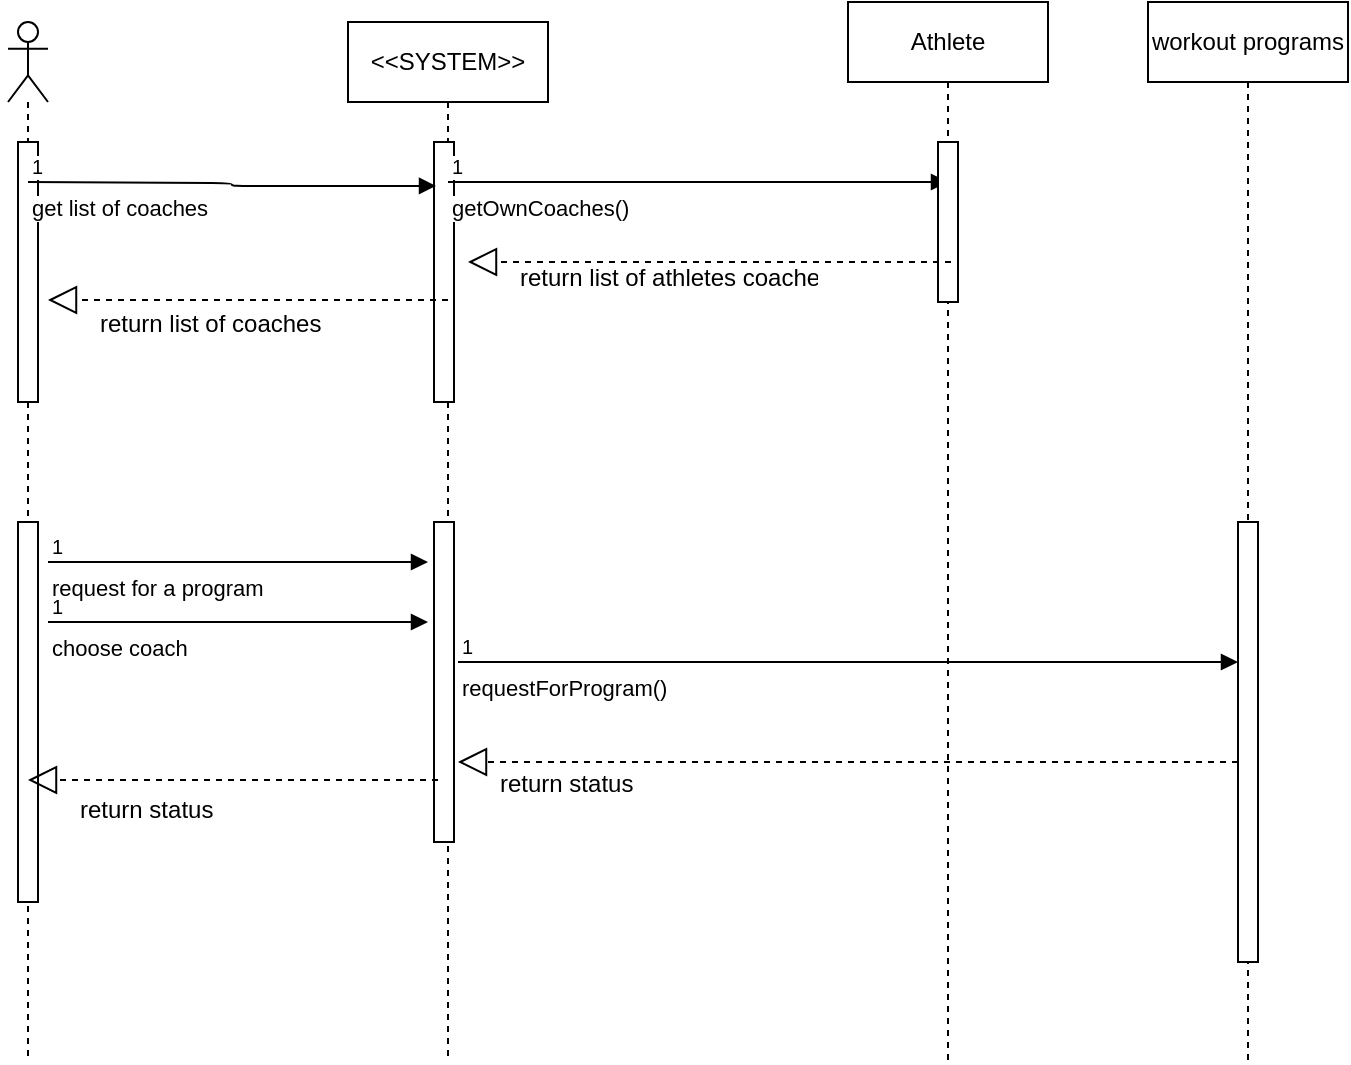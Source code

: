 <mxfile version="12.3.8" type="github" pages="1">
  <diagram id="xR1NO-RbYIgYDlHg0HIo" name="Page-1">
    <mxGraphModel dx="1408" dy="792" grid="1" gridSize="10" guides="1" tooltips="1" connect="1" arrows="1" fold="1" page="1" pageScale="1" pageWidth="850" pageHeight="1100" math="0" shadow="0">
      <root>
        <mxCell id="0"/>
        <mxCell id="1" parent="0"/>
        <mxCell id="CoEcBkly0u2FdhkzZ3iZ-1" value="&amp;lt;&amp;lt;SYSTEM&amp;gt;&amp;gt;" style="shape=umlLifeline;perimeter=lifelinePerimeter;whiteSpace=wrap;html=1;container=1;collapsible=0;recursiveResize=0;outlineConnect=0;" vertex="1" parent="1">
          <mxGeometry x="270" y="170" width="100" height="520" as="geometry"/>
        </mxCell>
        <mxCell id="CoEcBkly0u2FdhkzZ3iZ-14" value="" style="html=1;points=[];perimeter=orthogonalPerimeter;" vertex="1" parent="CoEcBkly0u2FdhkzZ3iZ-1">
          <mxGeometry x="43" y="60" width="10" height="130" as="geometry"/>
        </mxCell>
        <mxCell id="CoEcBkly0u2FdhkzZ3iZ-26" value="" style="html=1;points=[];perimeter=orthogonalPerimeter;" vertex="1" parent="CoEcBkly0u2FdhkzZ3iZ-1">
          <mxGeometry x="43" y="250" width="10" height="160" as="geometry"/>
        </mxCell>
        <mxCell id="CoEcBkly0u2FdhkzZ3iZ-2" value="" style="shape=umlLifeline;participant=umlActor;perimeter=lifelinePerimeter;whiteSpace=wrap;html=1;container=1;collapsible=0;recursiveResize=0;verticalAlign=top;spacingTop=36;labelBackgroundColor=#ffffff;outlineConnect=0;" vertex="1" parent="1">
          <mxGeometry x="100" y="170" width="20" height="520" as="geometry"/>
        </mxCell>
        <mxCell id="CoEcBkly0u2FdhkzZ3iZ-4" value="" style="html=1;points=[];perimeter=orthogonalPerimeter;" vertex="1" parent="CoEcBkly0u2FdhkzZ3iZ-2">
          <mxGeometry x="5" y="60" width="10" height="130" as="geometry"/>
        </mxCell>
        <mxCell id="CoEcBkly0u2FdhkzZ3iZ-5" value="get list of coaches" style="endArrow=block;endFill=1;html=1;edgeStyle=orthogonalEdgeStyle;align=left;verticalAlign=top;entryX=0.1;entryY=0.169;entryDx=0;entryDy=0;entryPerimeter=0;" edge="1" parent="CoEcBkly0u2FdhkzZ3iZ-2" target="CoEcBkly0u2FdhkzZ3iZ-14">
          <mxGeometry x="-1" relative="1" as="geometry">
            <mxPoint x="10" y="80" as="sourcePoint"/>
            <mxPoint x="170" y="80" as="targetPoint"/>
          </mxGeometry>
        </mxCell>
        <mxCell id="CoEcBkly0u2FdhkzZ3iZ-6" value="1" style="resizable=0;html=1;align=left;verticalAlign=bottom;labelBackgroundColor=#ffffff;fontSize=10;" connectable="0" vertex="1" parent="CoEcBkly0u2FdhkzZ3iZ-5">
          <mxGeometry x="-1" relative="1" as="geometry"/>
        </mxCell>
        <mxCell id="CoEcBkly0u2FdhkzZ3iZ-23" value="" style="html=1;points=[];perimeter=orthogonalPerimeter;" vertex="1" parent="CoEcBkly0u2FdhkzZ3iZ-2">
          <mxGeometry x="5" y="250" width="10" height="190" as="geometry"/>
        </mxCell>
        <mxCell id="CoEcBkly0u2FdhkzZ3iZ-3" value="workout programs" style="shape=umlLifeline;perimeter=lifelinePerimeter;whiteSpace=wrap;html=1;container=1;collapsible=0;recursiveResize=0;outlineConnect=0;" vertex="1" parent="1">
          <mxGeometry x="670" y="160" width="100" height="530" as="geometry"/>
        </mxCell>
        <mxCell id="CoEcBkly0u2FdhkzZ3iZ-29" value="" style="html=1;points=[];perimeter=orthogonalPerimeter;" vertex="1" parent="CoEcBkly0u2FdhkzZ3iZ-3">
          <mxGeometry x="45" y="260" width="10" height="220" as="geometry"/>
        </mxCell>
        <mxCell id="CoEcBkly0u2FdhkzZ3iZ-11" value="getOwnCoaches()" style="endArrow=block;endFill=1;html=1;edgeStyle=orthogonalEdgeStyle;align=left;verticalAlign=top;" edge="1" parent="1">
          <mxGeometry x="-1" relative="1" as="geometry">
            <mxPoint x="320" y="250" as="sourcePoint"/>
            <mxPoint x="570" y="250" as="targetPoint"/>
          </mxGeometry>
        </mxCell>
        <mxCell id="CoEcBkly0u2FdhkzZ3iZ-12" value="1" style="resizable=0;html=1;align=left;verticalAlign=bottom;labelBackgroundColor=#ffffff;fontSize=10;" connectable="0" vertex="1" parent="CoEcBkly0u2FdhkzZ3iZ-11">
          <mxGeometry x="-1" relative="1" as="geometry"/>
        </mxCell>
        <mxCell id="CoEcBkly0u2FdhkzZ3iZ-13" value="Athlete" style="shape=umlLifeline;perimeter=lifelinePerimeter;whiteSpace=wrap;html=1;container=1;collapsible=0;recursiveResize=0;outlineConnect=0;" vertex="1" parent="1">
          <mxGeometry x="520" y="160" width="100" height="530" as="geometry"/>
        </mxCell>
        <mxCell id="CoEcBkly0u2FdhkzZ3iZ-17" value="" style="html=1;points=[];perimeter=orthogonalPerimeter;" vertex="1" parent="CoEcBkly0u2FdhkzZ3iZ-13">
          <mxGeometry x="45" y="70" width="10" height="80" as="geometry"/>
        </mxCell>
        <mxCell id="CoEcBkly0u2FdhkzZ3iZ-18" value="" style="endArrow=block;dashed=1;endFill=0;endSize=12;html=1;" edge="1" parent="1">
          <mxGeometry width="160" relative="1" as="geometry">
            <mxPoint x="571.5" y="290" as="sourcePoint"/>
            <mxPoint x="330" y="290" as="targetPoint"/>
          </mxGeometry>
        </mxCell>
        <mxCell id="CoEcBkly0u2FdhkzZ3iZ-20" value="return list of athletes coaches" style="text;strokeColor=none;fillColor=none;align=left;verticalAlign=top;spacingLeft=4;spacingRight=4;overflow=hidden;rotatable=0;points=[[0,0.5],[1,0.5]];portConstraint=eastwest;" vertex="1" parent="1">
          <mxGeometry x="350" y="284" width="160" height="26" as="geometry"/>
        </mxCell>
        <mxCell id="CoEcBkly0u2FdhkzZ3iZ-21" value="" style="endArrow=block;dashed=1;endFill=0;endSize=12;html=1;" edge="1" parent="1">
          <mxGeometry width="160" relative="1" as="geometry">
            <mxPoint x="320" y="309" as="sourcePoint"/>
            <mxPoint x="120" y="309" as="targetPoint"/>
          </mxGeometry>
        </mxCell>
        <mxCell id="CoEcBkly0u2FdhkzZ3iZ-22" value="return list of coaches" style="text;strokeColor=none;fillColor=none;align=left;verticalAlign=top;spacingLeft=4;spacingRight=4;overflow=hidden;rotatable=0;points=[[0,0.5],[1,0.5]];portConstraint=eastwest;" vertex="1" parent="1">
          <mxGeometry x="140" y="307" width="130" height="26" as="geometry"/>
        </mxCell>
        <mxCell id="CoEcBkly0u2FdhkzZ3iZ-27" value="request for a program" style="endArrow=block;endFill=1;html=1;edgeStyle=orthogonalEdgeStyle;align=left;verticalAlign=top;" edge="1" parent="1">
          <mxGeometry x="-1" relative="1" as="geometry">
            <mxPoint x="120" y="440" as="sourcePoint"/>
            <mxPoint x="310" y="440" as="targetPoint"/>
          </mxGeometry>
        </mxCell>
        <mxCell id="CoEcBkly0u2FdhkzZ3iZ-28" value="1" style="resizable=0;html=1;align=left;verticalAlign=bottom;labelBackgroundColor=#ffffff;fontSize=10;" connectable="0" vertex="1" parent="CoEcBkly0u2FdhkzZ3iZ-27">
          <mxGeometry x="-1" relative="1" as="geometry"/>
        </mxCell>
        <mxCell id="CoEcBkly0u2FdhkzZ3iZ-43" value="" style="endArrow=block;dashed=1;endFill=0;endSize=12;html=1;" edge="1" parent="1">
          <mxGeometry width="160" relative="1" as="geometry">
            <mxPoint x="715" y="540" as="sourcePoint"/>
            <mxPoint x="325" y="540" as="targetPoint"/>
          </mxGeometry>
        </mxCell>
        <mxCell id="CoEcBkly0u2FdhkzZ3iZ-44" value="" style="endArrow=block;dashed=1;endFill=0;endSize=12;html=1;" edge="1" parent="1">
          <mxGeometry width="160" relative="1" as="geometry">
            <mxPoint x="315" y="549" as="sourcePoint"/>
            <mxPoint x="110" y="549" as="targetPoint"/>
          </mxGeometry>
        </mxCell>
        <mxCell id="CoEcBkly0u2FdhkzZ3iZ-30" value="requestForProgram()" style="endArrow=block;endFill=1;html=1;edgeStyle=orthogonalEdgeStyle;align=left;verticalAlign=top;" edge="1" parent="1">
          <mxGeometry x="-1" relative="1" as="geometry">
            <mxPoint x="325" y="490" as="sourcePoint"/>
            <mxPoint x="715" y="490" as="targetPoint"/>
          </mxGeometry>
        </mxCell>
        <mxCell id="CoEcBkly0u2FdhkzZ3iZ-31" value="1" style="resizable=0;html=1;align=left;verticalAlign=bottom;labelBackgroundColor=#ffffff;fontSize=10;" connectable="0" vertex="1" parent="CoEcBkly0u2FdhkzZ3iZ-30">
          <mxGeometry x="-1" relative="1" as="geometry"/>
        </mxCell>
        <mxCell id="CoEcBkly0u2FdhkzZ3iZ-45" value="choose coach" style="endArrow=block;endFill=1;html=1;edgeStyle=orthogonalEdgeStyle;align=left;verticalAlign=top;" edge="1" parent="1">
          <mxGeometry x="-1" relative="1" as="geometry">
            <mxPoint x="120" y="470" as="sourcePoint"/>
            <mxPoint x="310" y="470" as="targetPoint"/>
          </mxGeometry>
        </mxCell>
        <mxCell id="CoEcBkly0u2FdhkzZ3iZ-46" value="1" style="resizable=0;html=1;align=left;verticalAlign=bottom;labelBackgroundColor=#ffffff;fontSize=10;" connectable="0" vertex="1" parent="CoEcBkly0u2FdhkzZ3iZ-45">
          <mxGeometry x="-1" relative="1" as="geometry"/>
        </mxCell>
        <mxCell id="CoEcBkly0u2FdhkzZ3iZ-47" value="return status" style="text;strokeColor=none;fillColor=none;align=left;verticalAlign=top;spacingLeft=4;spacingRight=4;overflow=hidden;rotatable=0;points=[[0,0.5],[1,0.5]];portConstraint=eastwest;" vertex="1" parent="1">
          <mxGeometry x="340" y="537" width="100" height="26" as="geometry"/>
        </mxCell>
        <mxCell id="CoEcBkly0u2FdhkzZ3iZ-48" value="return status" style="text;strokeColor=none;fillColor=none;align=left;verticalAlign=top;spacingLeft=4;spacingRight=4;overflow=hidden;rotatable=0;points=[[0,0.5],[1,0.5]];portConstraint=eastwest;" vertex="1" parent="1">
          <mxGeometry x="130" y="550" width="100" height="26" as="geometry"/>
        </mxCell>
      </root>
    </mxGraphModel>
  </diagram>
</mxfile>
